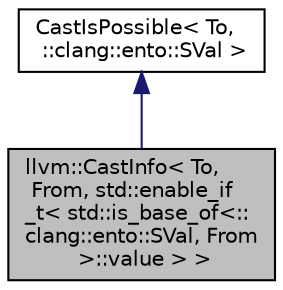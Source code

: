 digraph "llvm::CastInfo&lt; To, From, std::enable_if_t&lt; std::is_base_of&lt;::clang::ento::SVal, From &gt;::value &gt; &gt;"
{
 // LATEX_PDF_SIZE
  bgcolor="transparent";
  edge [fontname="Helvetica",fontsize="10",labelfontname="Helvetica",labelfontsize="10"];
  node [fontname="Helvetica",fontsize="10",shape=record];
  Node1 [label="llvm::CastInfo\< To,\l From, std::enable_if\l_t\< std::is_base_of\<::\lclang::ento::SVal, From\l \>::value \> \>",height=0.2,width=0.4,color="black", fillcolor="grey75", style="filled", fontcolor="black",tooltip=" "];
  Node2 -> Node1 [dir="back",color="midnightblue",fontsize="10",style="solid",fontname="Helvetica"];
  Node2 [label="CastIsPossible\< To,\l ::clang::ento::SVal \>",height=0.2,width=0.4,color="black",URL="$classCastIsPossible.html",tooltip=" "];
}
